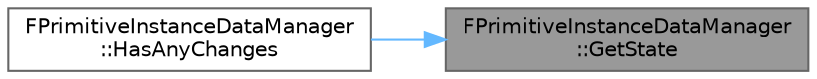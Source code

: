 digraph "FPrimitiveInstanceDataManager::GetState"
{
 // INTERACTIVE_SVG=YES
 // LATEX_PDF_SIZE
  bgcolor="transparent";
  edge [fontname=Helvetica,fontsize=10,labelfontname=Helvetica,labelfontsize=10];
  node [fontname=Helvetica,fontsize=10,shape=box,height=0.2,width=0.4];
  rankdir="RL";
  Node1 [id="Node000001",label="FPrimitiveInstanceDataManager\l::GetState",height=0.2,width=0.4,color="gray40", fillcolor="grey60", style="filled", fontcolor="black",tooltip=" "];
  Node1 -> Node2 [id="edge1_Node000001_Node000002",dir="back",color="steelblue1",style="solid",tooltip=" "];
  Node2 [id="Node000002",label="FPrimitiveInstanceDataManager\l::HasAnyChanges",height=0.2,width=0.4,color="grey40", fillcolor="white", style="filled",URL="$d3/d91/classFPrimitiveInstanceDataManager.html#ad12b62da18768bfeb1f0136e3f112bbc",tooltip="Returns true if there are explicitly tracked instance changes, or the state is not tracked (because n..."];
}

